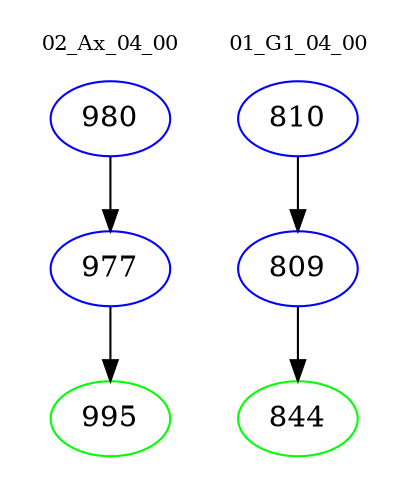 digraph{
subgraph cluster_0 {
color = white
label = "02_Ax_04_00";
fontsize=10;
T0_980 [label="980", color="blue"]
T0_980 -> T0_977 [color="black"]
T0_977 [label="977", color="blue"]
T0_977 -> T0_995 [color="black"]
T0_995 [label="995", color="green"]
}
subgraph cluster_1 {
color = white
label = "01_G1_04_00";
fontsize=10;
T1_810 [label="810", color="blue"]
T1_810 -> T1_809 [color="black"]
T1_809 [label="809", color="blue"]
T1_809 -> T1_844 [color="black"]
T1_844 [label="844", color="green"]
}
}
